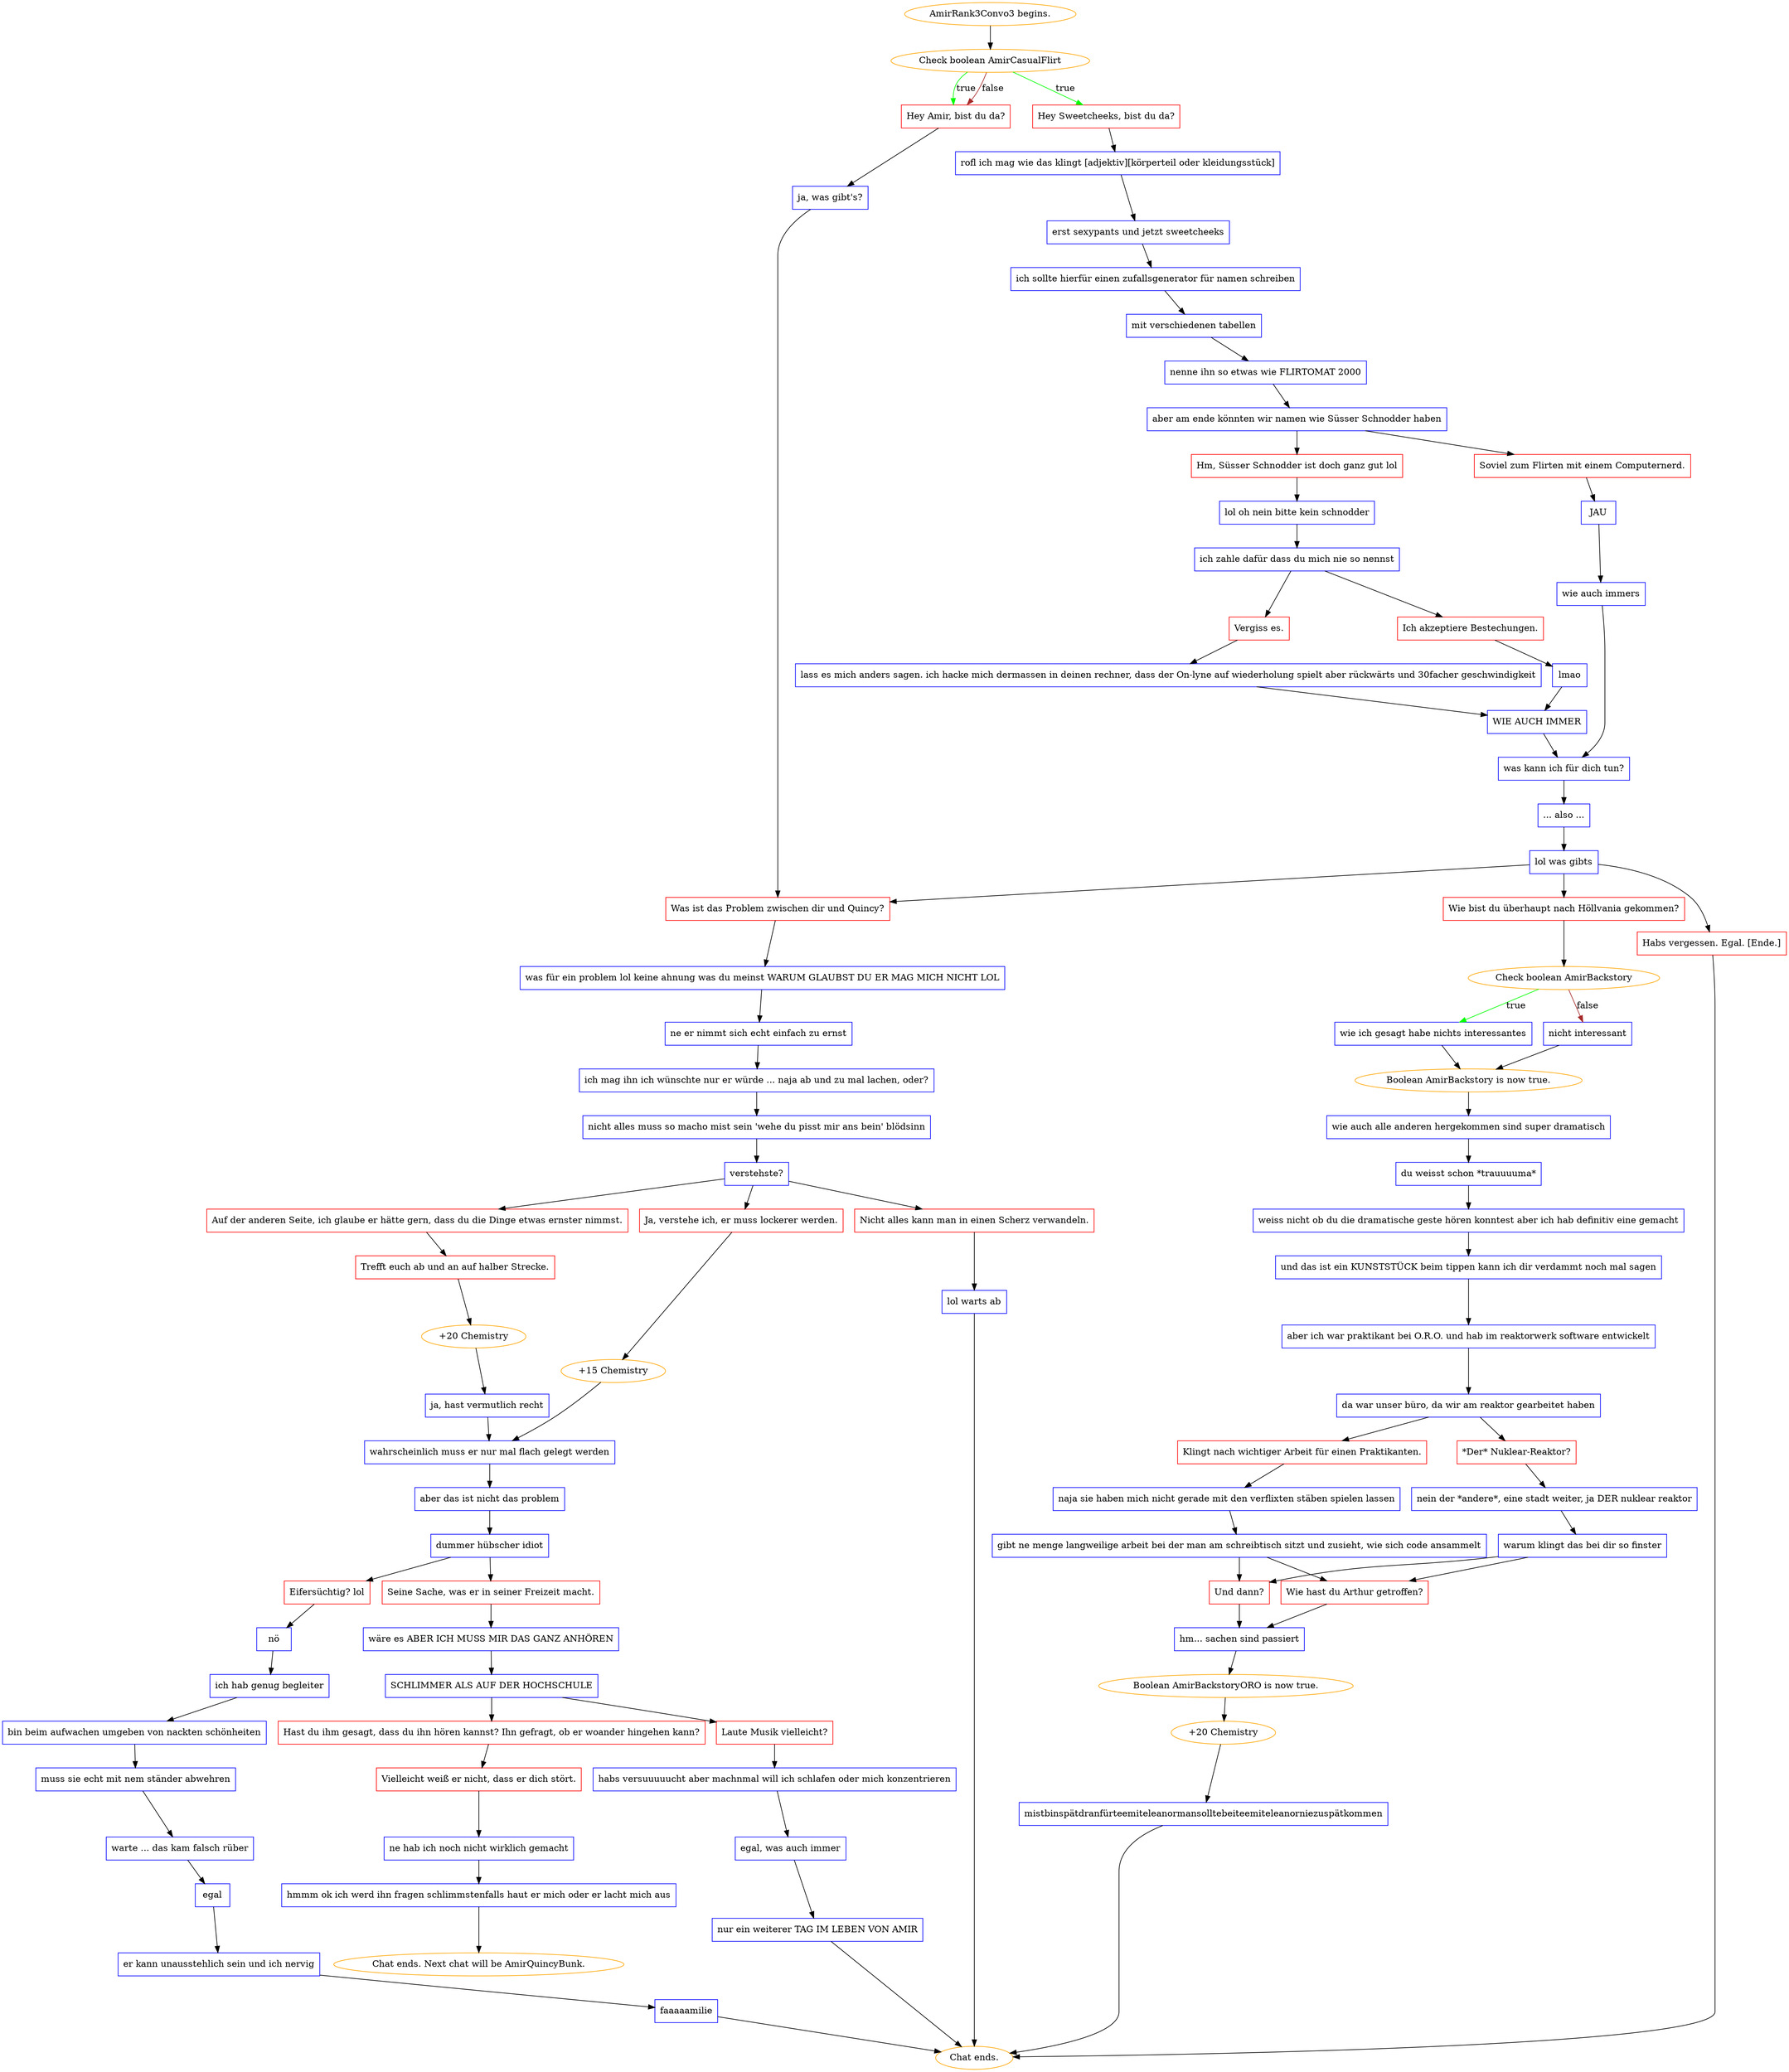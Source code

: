 digraph {
	"AmirRank3Convo3 begins." [color=orange];
		"AmirRank3Convo3 begins." -> j2982152212;
	j2982152212 [label="Check boolean AmirCasualFlirt",color=orange];
		j2982152212 -> j35888086 [label=true,color=green];
		j2982152212 -> j1810448397 [label=true,color=green];
		j2982152212 -> j1810448397 [label=false,color=brown];
	j35888086 [label="Hey Sweetcheeks, bist du da?",shape=box,color=red];
		j35888086 -> j1187303723;
	j1810448397 [label="Hey Amir, bist du da?",shape=box,color=red];
		j1810448397 -> j1329973394;
	j1187303723 [label="rofl ich mag wie das klingt [adjektiv][körperteil oder kleidungsstück]",shape=box,color=blue];
		j1187303723 -> j871294087;
	j1329973394 [label="ja, was gibt's?",shape=box,color=blue];
		j1329973394 -> j487635878;
	j871294087 [label="erst sexypants und jetzt sweetcheeks",shape=box,color=blue];
		j871294087 -> j2194441658;
	j487635878 [label="Was ist das Problem zwischen dir und Quincy?",shape=box,color=red];
		j487635878 -> j1667816435;
	j2194441658 [label="ich sollte hierfür einen zufallsgenerator für namen schreiben",shape=box,color=blue];
		j2194441658 -> j1746506665;
	j1667816435 [label="was für ein problem lol keine ahnung was du meinst WARUM GLAUBST DU ER MAG MICH NICHT LOL",shape=box,color=blue];
		j1667816435 -> j926168517;
	j1746506665 [label="mit verschiedenen tabellen",shape=box,color=blue];
		j1746506665 -> j1478606773;
	j926168517 [label="ne er nimmt sich echt einfach zu ernst",shape=box,color=blue];
		j926168517 -> j1873103420;
	j1478606773 [label="nenne ihn so etwas wie FLIRTOMAT 2000",shape=box,color=blue];
		j1478606773 -> j1876944586;
	j1873103420 [label="ich mag ihn ich wünschte nur er würde ... naja ab und zu mal lachen, oder?",shape=box,color=blue];
		j1873103420 -> j4180753617;
	j1876944586 [label="aber am ende könnten wir namen wie Süsser Schnodder haben",shape=box,color=blue];
		j1876944586 -> j1674409056;
		j1876944586 -> j3548597041;
	j4180753617 [label="nicht alles muss so macho mist sein 'wehe du pisst mir ans bein' blödsinn",shape=box,color=blue];
		j4180753617 -> j1786964100;
	j1674409056 [label="Hm, Süsser Schnodder ist doch ganz gut lol",shape=box,color=red];
		j1674409056 -> j1235124887;
	j3548597041 [label="Soviel zum Flirten mit einem Computernerd.",shape=box,color=red];
		j3548597041 -> j2444767372;
	j1786964100 [label="verstehste?",shape=box,color=blue];
		j1786964100 -> j3410827461;
		j1786964100 -> j4059294640;
		j1786964100 -> j3929302081;
	j1235124887 [label="lol oh nein bitte kein schnodder",shape=box,color=blue];
		j1235124887 -> j3526817551;
	j2444767372 [label="JAU",shape=box,color=blue];
		j2444767372 -> j3887774331;
	j3410827461 [label="Auf der anderen Seite, ich glaube er hätte gern, dass du die Dinge etwas ernster nimmst.",shape=box,color=red];
		j3410827461 -> j2958222779;
	j4059294640 [label="Ja, verstehe ich, er muss lockerer werden.",shape=box,color=red];
		j4059294640 -> j1037601592;
	j3929302081 [label="Nicht alles kann man in einen Scherz verwandeln.",shape=box,color=red];
		j3929302081 -> j709443575;
	j3526817551 [label="ich zahle dafür dass du mich nie so nennst",shape=box,color=blue];
		j3526817551 -> j109259023;
		j3526817551 -> j2152794804;
	j3887774331 [label="wie auch immers",shape=box,color=blue];
		j3887774331 -> j1516032415;
	j2958222779 [label="Trefft euch ab und an auf halber Strecke.",shape=box,color=red];
		j2958222779 -> j2334501170;
	j1037601592 [label="+15 Chemistry",color=orange];
		j1037601592 -> j3252624571;
	j709443575 [label="lol warts ab",shape=box,color=blue];
		j709443575 -> "Chat ends.";
	j109259023 [label="Ich akzeptiere Bestechungen.",shape=box,color=red];
		j109259023 -> j4072894529;
	j2152794804 [label="Vergiss es.",shape=box,color=red];
		j2152794804 -> j1274896041;
	j1516032415 [label="was kann ich für dich tun?",shape=box,color=blue];
		j1516032415 -> j4006589142;
	j2334501170 [label="+20 Chemistry",color=orange];
		j2334501170 -> j987043233;
	j3252624571 [label="wahrscheinlich muss er nur mal flach gelegt werden",shape=box,color=blue];
		j3252624571 -> j2361830804;
	"Chat ends." [color=orange];
	j4072894529 [label="lmao",shape=box,color=blue];
		j4072894529 -> j2003550781;
	j1274896041 [label="lass es mich anders sagen. ich hacke mich dermassen in deinen rechner, dass der On-lyne auf wiederholung spielt aber rückwärts und 30facher geschwindigkeit",shape=box,color=blue];
		j1274896041 -> j2003550781;
	j4006589142 [label="... also ...",shape=box,color=blue];
		j4006589142 -> j3683022407;
	j987043233 [label="ja, hast vermutlich recht",shape=box,color=blue];
		j987043233 -> j3252624571;
	j2361830804 [label="aber das ist nicht das problem",shape=box,color=blue];
		j2361830804 -> j997091179;
	j2003550781 [label="WIE AUCH IMMER",shape=box,color=blue];
		j2003550781 -> j1516032415;
	j3683022407 [label="lol was gibts",shape=box,color=blue];
		j3683022407 -> j1352957597;
		j3683022407 -> j487635878;
		j3683022407 -> j3720038711;
	j997091179 [label="dummer hübscher idiot",shape=box,color=blue];
		j997091179 -> j1443218992;
		j997091179 -> j1349714326;
	j1352957597 [label="Wie bist du überhaupt nach Höllvania gekommen?",shape=box,color=red];
		j1352957597 -> j1182970936;
	j3720038711 [label="Habs vergessen. Egal. [Ende.]",shape=box,color=red];
		j3720038711 -> "Chat ends.";
	j1443218992 [label="Eifersüchtig? lol",shape=box,color=red];
		j1443218992 -> j1095677845;
	j1349714326 [label="Seine Sache, was er in seiner Freizeit macht.",shape=box,color=red];
		j1349714326 -> j2545116998;
	j1182970936 [label="Check boolean AmirBackstory",color=orange];
		j1182970936 -> j2827643603 [label=true,color=green];
		j1182970936 -> j2414125749 [label=false,color=brown];
	j1095677845 [label="nö",shape=box,color=blue];
		j1095677845 -> j1554690545;
	j2545116998 [label="wäre es ABER ICH MUSS MIR DAS GANZ ANHÖREN",shape=box,color=blue];
		j2545116998 -> j2979619457;
	j2827643603 [label="wie ich gesagt habe nichts interessantes",shape=box,color=blue];
		j2827643603 -> j1495404655;
	j2414125749 [label="nicht interessant",shape=box,color=blue];
		j2414125749 -> j1495404655;
	j1554690545 [label="ich hab genug begleiter",shape=box,color=blue];
		j1554690545 -> j3420833583;
	j2979619457 [label="SCHLIMMER ALS AUF DER HOCHSCHULE",shape=box,color=blue];
		j2979619457 -> j2829249885;
		j2979619457 -> j1272129492;
	j1495404655 [label="Boolean AmirBackstory is now true.",color=orange];
		j1495404655 -> j1043699476;
	j3420833583 [label="bin beim aufwachen umgeben von nackten schönheiten",shape=box,color=blue];
		j3420833583 -> j1626397517;
	j2829249885 [label="Hast du ihm gesagt, dass du ihn hören kannst? Ihn gefragt, ob er woander hingehen kann?",shape=box,color=red];
		j2829249885 -> j3399313461;
	j1272129492 [label="Laute Musik vielleicht?",shape=box,color=red];
		j1272129492 -> j2193763999;
	j1043699476 [label="wie auch alle anderen hergekommen sind super dramatisch",shape=box,color=blue];
		j1043699476 -> j2789876318;
	j1626397517 [label="muss sie echt mit nem ständer abwehren",shape=box,color=blue];
		j1626397517 -> j3376554509;
	j3399313461 [label="Vielleicht weiß er nicht, dass er dich stört.",shape=box,color=red];
		j3399313461 -> j232951643;
	j2193763999 [label="habs versuuuuucht aber machnmal will ich schlafen oder mich konzentrieren",shape=box,color=blue];
		j2193763999 -> j153815222;
	j2789876318 [label="du weisst schon *trauuuuma*",shape=box,color=blue];
		j2789876318 -> j1817073236;
	j3376554509 [label="warte ... das kam falsch rüber",shape=box,color=blue];
		j3376554509 -> j1517667852;
	j232951643 [label="ne hab ich noch nicht wirklich gemacht",shape=box,color=blue];
		j232951643 -> j3880809304;
	j153815222 [label="egal, was auch immer",shape=box,color=blue];
		j153815222 -> j3319363500;
	j1817073236 [label="weiss nicht ob du die dramatische geste hören konntest aber ich hab definitiv eine gemacht",shape=box,color=blue];
		j1817073236 -> j3050543116;
	j1517667852 [label="egal",shape=box,color=blue];
		j1517667852 -> j3641982081;
	j3880809304 [label="hmmm ok ich werd ihn fragen schlimmstenfalls haut er mich oder er lacht mich aus",shape=box,color=blue];
		j3880809304 -> "Chat ends. Next chat will be AmirQuincyBunk.";
	j3319363500 [label="nur ein weiterer TAG IM LEBEN VON AMIR",shape=box,color=blue];
		j3319363500 -> "Chat ends.";
	j3050543116 [label="und das ist ein KUNSTSTÜCK beim tippen kann ich dir verdammt noch mal sagen",shape=box,color=blue];
		j3050543116 -> j4137429380;
	j3641982081 [label="er kann unausstehlich sein und ich nervig",shape=box,color=blue];
		j3641982081 -> j2878698583;
	"Chat ends. Next chat will be AmirQuincyBunk." [color=orange];
	j4137429380 [label="aber ich war praktikant bei O.R.O. und hab im reaktorwerk software entwickelt",shape=box,color=blue];
		j4137429380 -> j1361779591;
	j2878698583 [label="faaaaamilie",shape=box,color=blue];
		j2878698583 -> "Chat ends.";
	j1361779591 [label="da war unser büro, da wir am reaktor gearbeitet haben",shape=box,color=blue];
		j1361779591 -> j3136191699;
		j1361779591 -> j1973387429;
	j3136191699 [label="*Der* Nuklear-Reaktor?",shape=box,color=red];
		j3136191699 -> j1227452888;
	j1973387429 [label="Klingt nach wichtiger Arbeit für einen Praktikanten.",shape=box,color=red];
		j1973387429 -> j2133984074;
	j1227452888 [label="nein der *andere*, eine stadt weiter, ja DER nuklear reaktor",shape=box,color=blue];
		j1227452888 -> j1330913778;
	j2133984074 [label="naja sie haben mich nicht gerade mit den verflixten stäben spielen lassen",shape=box,color=blue];
		j2133984074 -> j1335114850;
	j1330913778 [label="warum klingt das bei dir so finster",shape=box,color=blue];
		j1330913778 -> j3497314045;
		j1330913778 -> j2085804271;
	j1335114850 [label="gibt ne menge langweilige arbeit bei der man am schreibtisch sitzt und zusieht, wie sich code ansammelt",shape=box,color=blue];
		j1335114850 -> j3497314045;
		j1335114850 -> j2085804271;
	j3497314045 [label="Und dann?",shape=box,color=red];
		j3497314045 -> j2579191828;
	j2085804271 [label="Wie hast du Arthur getroffen?",shape=box,color=red];
		j2085804271 -> j2579191828;
	j2579191828 [label="hm... sachen sind passiert",shape=box,color=blue];
		j2579191828 -> j1460789102;
	j1460789102 [label="Boolean AmirBackstoryORO is now true.",color=orange];
		j1460789102 -> j2477894178;
	j2477894178 [label="+20 Chemistry",color=orange];
		j2477894178 -> j778301650;
	j778301650 [label="mistbinspätdranfürteemiteleanormansolltebeiteemiteleanorniezuspätkommen",shape=box,color=blue];
		j778301650 -> "Chat ends.";
}